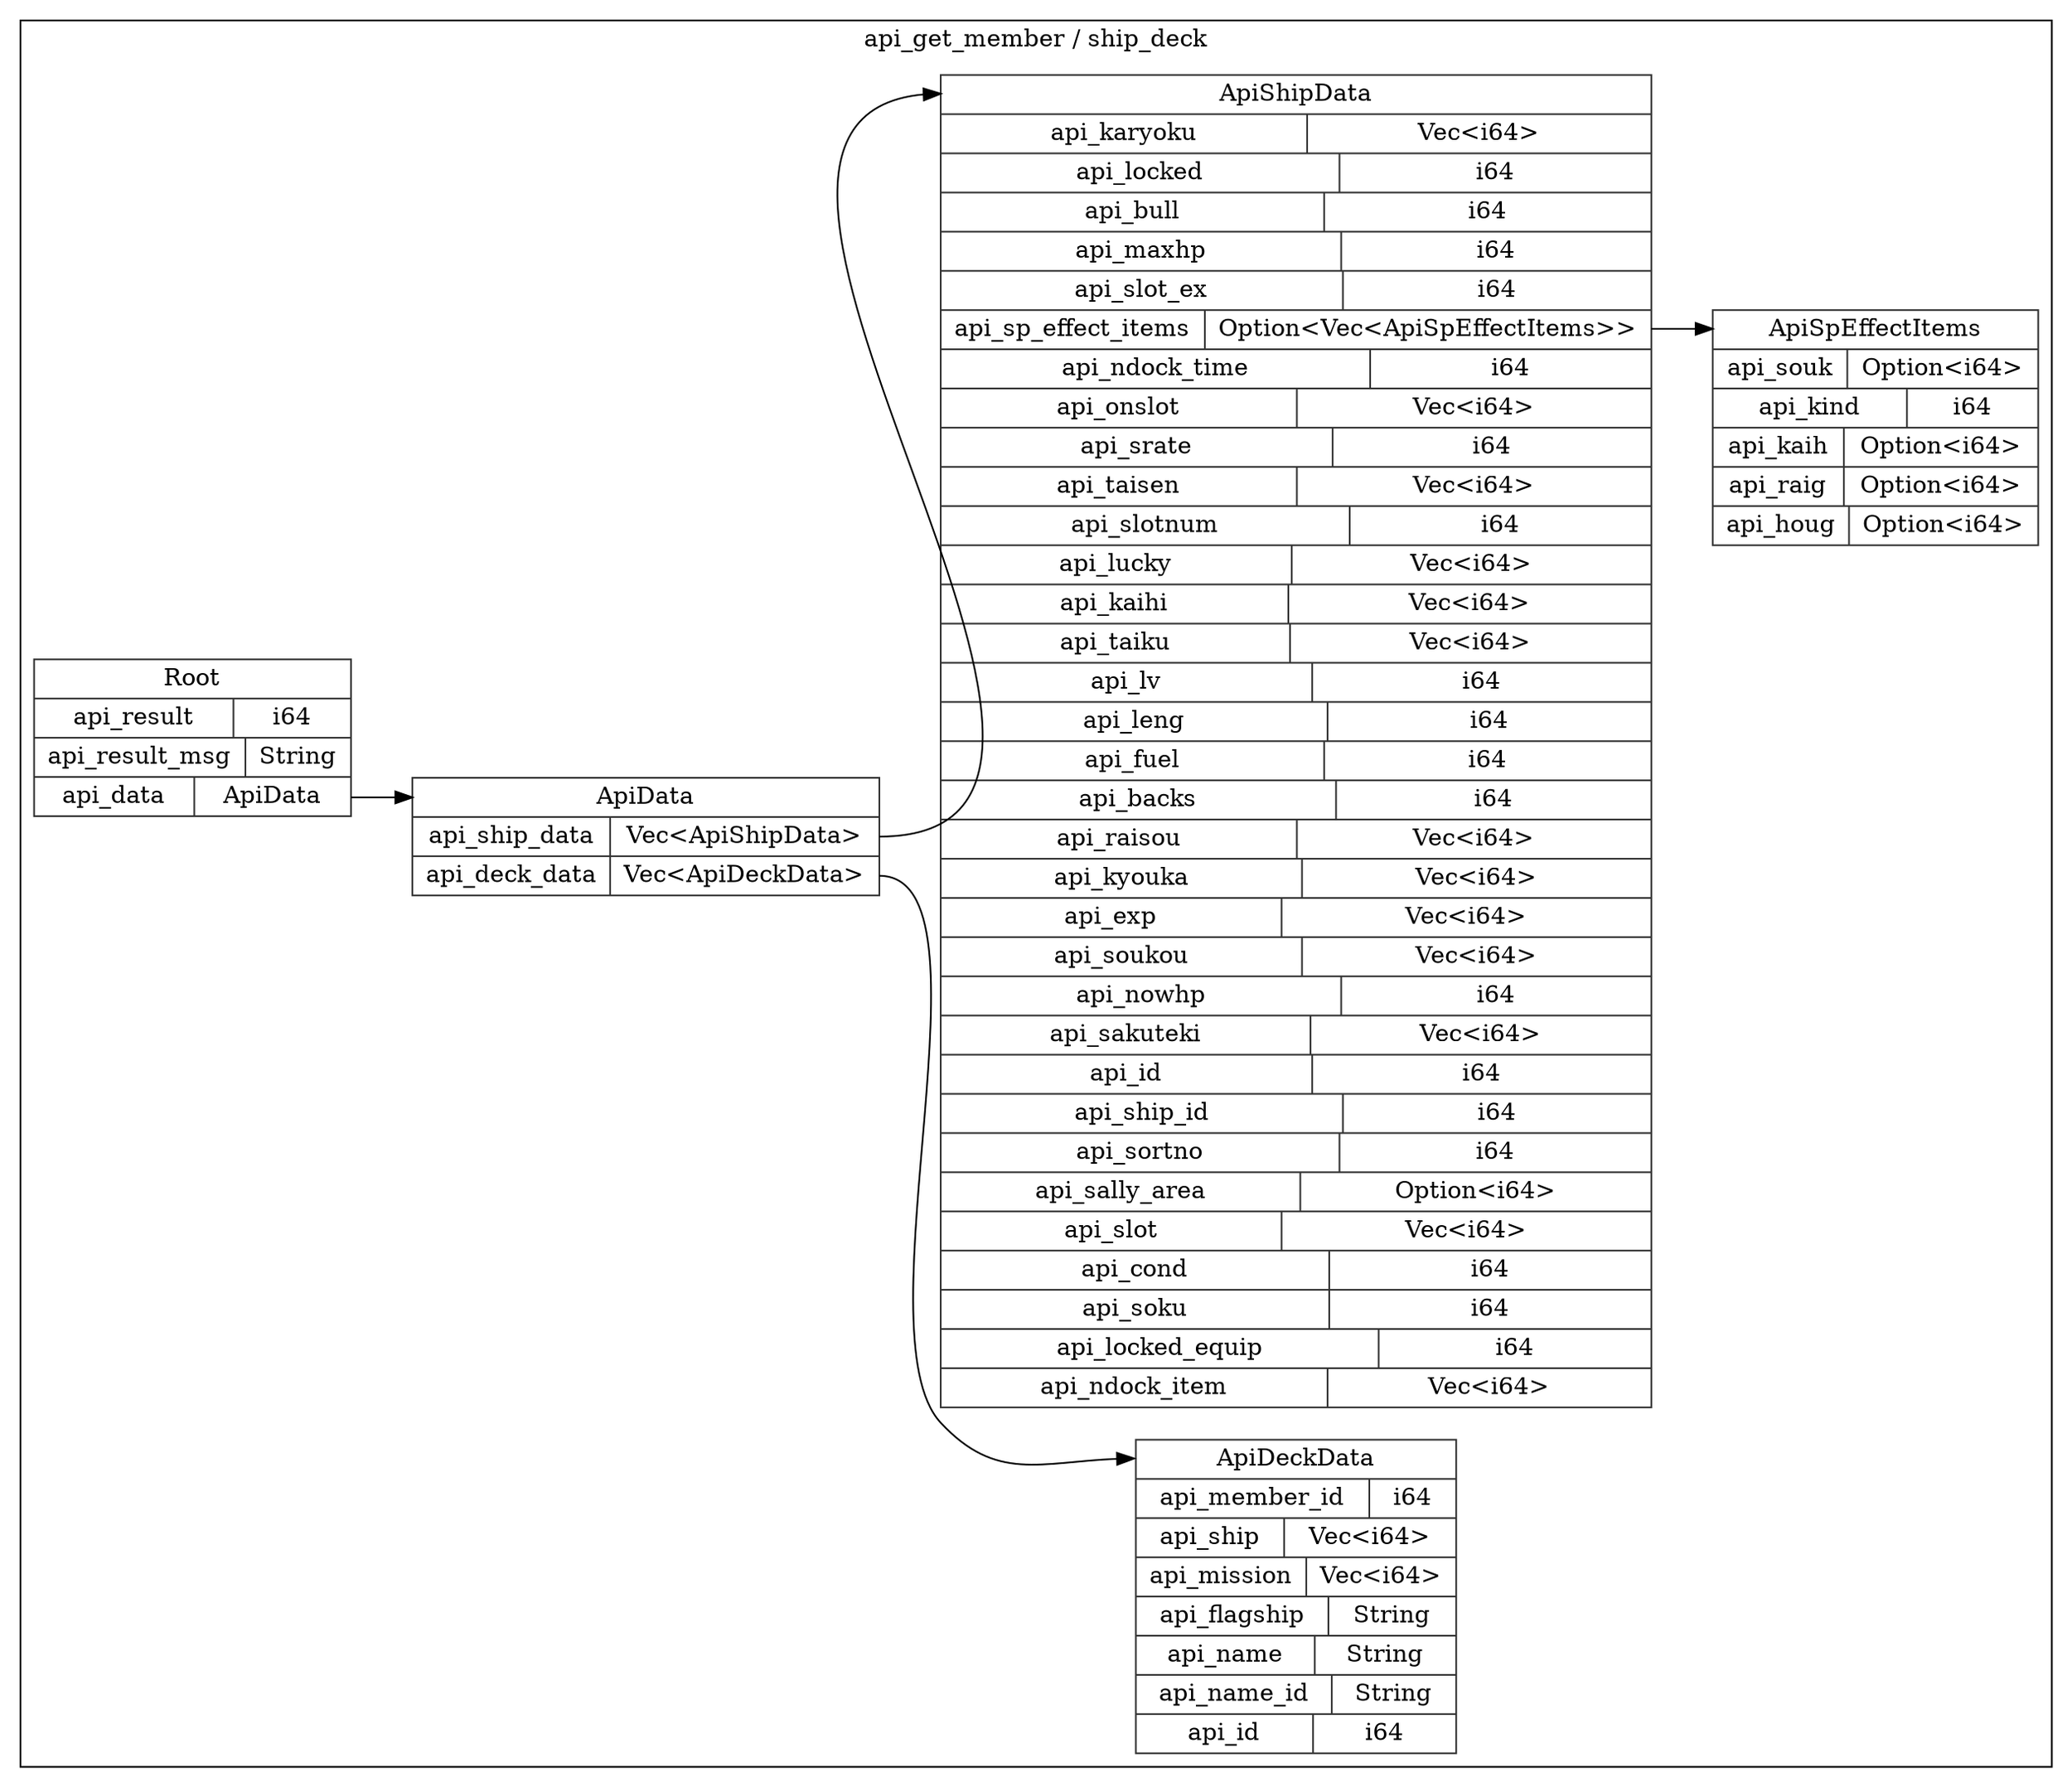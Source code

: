 digraph {
  rankdir=LR;
  subgraph cluster_0 {
    label="api_get_member / ship_deck";
    node [style="filled", color=white, style="solid", color=gray20];
    api_get_member__ship_deck__ApiDeckData [label="<ApiDeckData> ApiDeckData  | { api_member_id | <api_member_id> i64 } | { api_ship | <api_ship> Vec\<i64\> } | { api_mission | <api_mission> Vec\<i64\> } | { api_flagship | <api_flagship> String } | { api_name | <api_name> String } | { api_name_id | <api_name_id> String } | { api_id | <api_id> i64 }", shape=record];
    api_get_member__ship_deck__Root [label="<Root> Root  | { api_result | <api_result> i64 } | { api_result_msg | <api_result_msg> String } | { api_data | <api_data> ApiData }", shape=record];
    api_get_member__ship_deck__ApiData;
    api_get_member__ship_deck__Root:api_data:e -> api_get_member__ship_deck__ApiData:ApiData:w;
    api_get_member__ship_deck__ApiShipData [label="<ApiShipData> ApiShipData  | { api_karyoku | <api_karyoku> Vec\<i64\> } | { api_locked | <api_locked> i64 } | { api_bull | <api_bull> i64 } | { api_maxhp | <api_maxhp> i64 } | { api_slot_ex | <api_slot_ex> i64 } | { api_sp_effect_items | <api_sp_effect_items> Option\<Vec\<ApiSpEffectItems\>\> } | { api_ndock_time | <api_ndock_time> i64 } | { api_onslot | <api_onslot> Vec\<i64\> } | { api_srate | <api_srate> i64 } | { api_taisen | <api_taisen> Vec\<i64\> } | { api_slotnum | <api_slotnum> i64 } | { api_lucky | <api_lucky> Vec\<i64\> } | { api_kaihi | <api_kaihi> Vec\<i64\> } | { api_taiku | <api_taiku> Vec\<i64\> } | { api_lv | <api_lv> i64 } | { api_leng | <api_leng> i64 } | { api_fuel | <api_fuel> i64 } | { api_backs | <api_backs> i64 } | { api_raisou | <api_raisou> Vec\<i64\> } | { api_kyouka | <api_kyouka> Vec\<i64\> } | { api_exp | <api_exp> Vec\<i64\> } | { api_soukou | <api_soukou> Vec\<i64\> } | { api_nowhp | <api_nowhp> i64 } | { api_sakuteki | <api_sakuteki> Vec\<i64\> } | { api_id | <api_id> i64 } | { api_ship_id | <api_ship_id> i64 } | { api_sortno | <api_sortno> i64 } | { api_sally_area | <api_sally_area> Option\<i64\> } | { api_slot | <api_slot> Vec\<i64\> } | { api_cond | <api_cond> i64 } | { api_soku | <api_soku> i64 } | { api_locked_equip | <api_locked_equip> i64 } | { api_ndock_item | <api_ndock_item> Vec\<i64\> }", shape=record];
    api_get_member__ship_deck__ApiSpEffectItems;
    api_get_member__ship_deck__ApiShipData:api_sp_effect_items:e -> api_get_member__ship_deck__ApiSpEffectItems:ApiSpEffectItems:w;
    api_get_member__ship_deck__ApiData [label="<ApiData> ApiData  | { api_ship_data | <api_ship_data> Vec\<ApiShipData\> } | { api_deck_data | <api_deck_data> Vec\<ApiDeckData\> }", shape=record];
    api_get_member__ship_deck__ApiData:api_ship_data:e -> api_get_member__ship_deck__ApiShipData:ApiShipData:w;
    api_get_member__ship_deck__ApiData:api_deck_data:e -> api_get_member__ship_deck__ApiDeckData:ApiDeckData:w;
    api_get_member__ship_deck__ApiSpEffectItems [label="<ApiSpEffectItems> ApiSpEffectItems  | { api_souk | <api_souk> Option\<i64\> } | { api_kind | <api_kind> i64 } | { api_kaih | <api_kaih> Option\<i64\> } | { api_raig | <api_raig> Option\<i64\> } | { api_houg | <api_houg> Option\<i64\> }", shape=record];
  }
}
